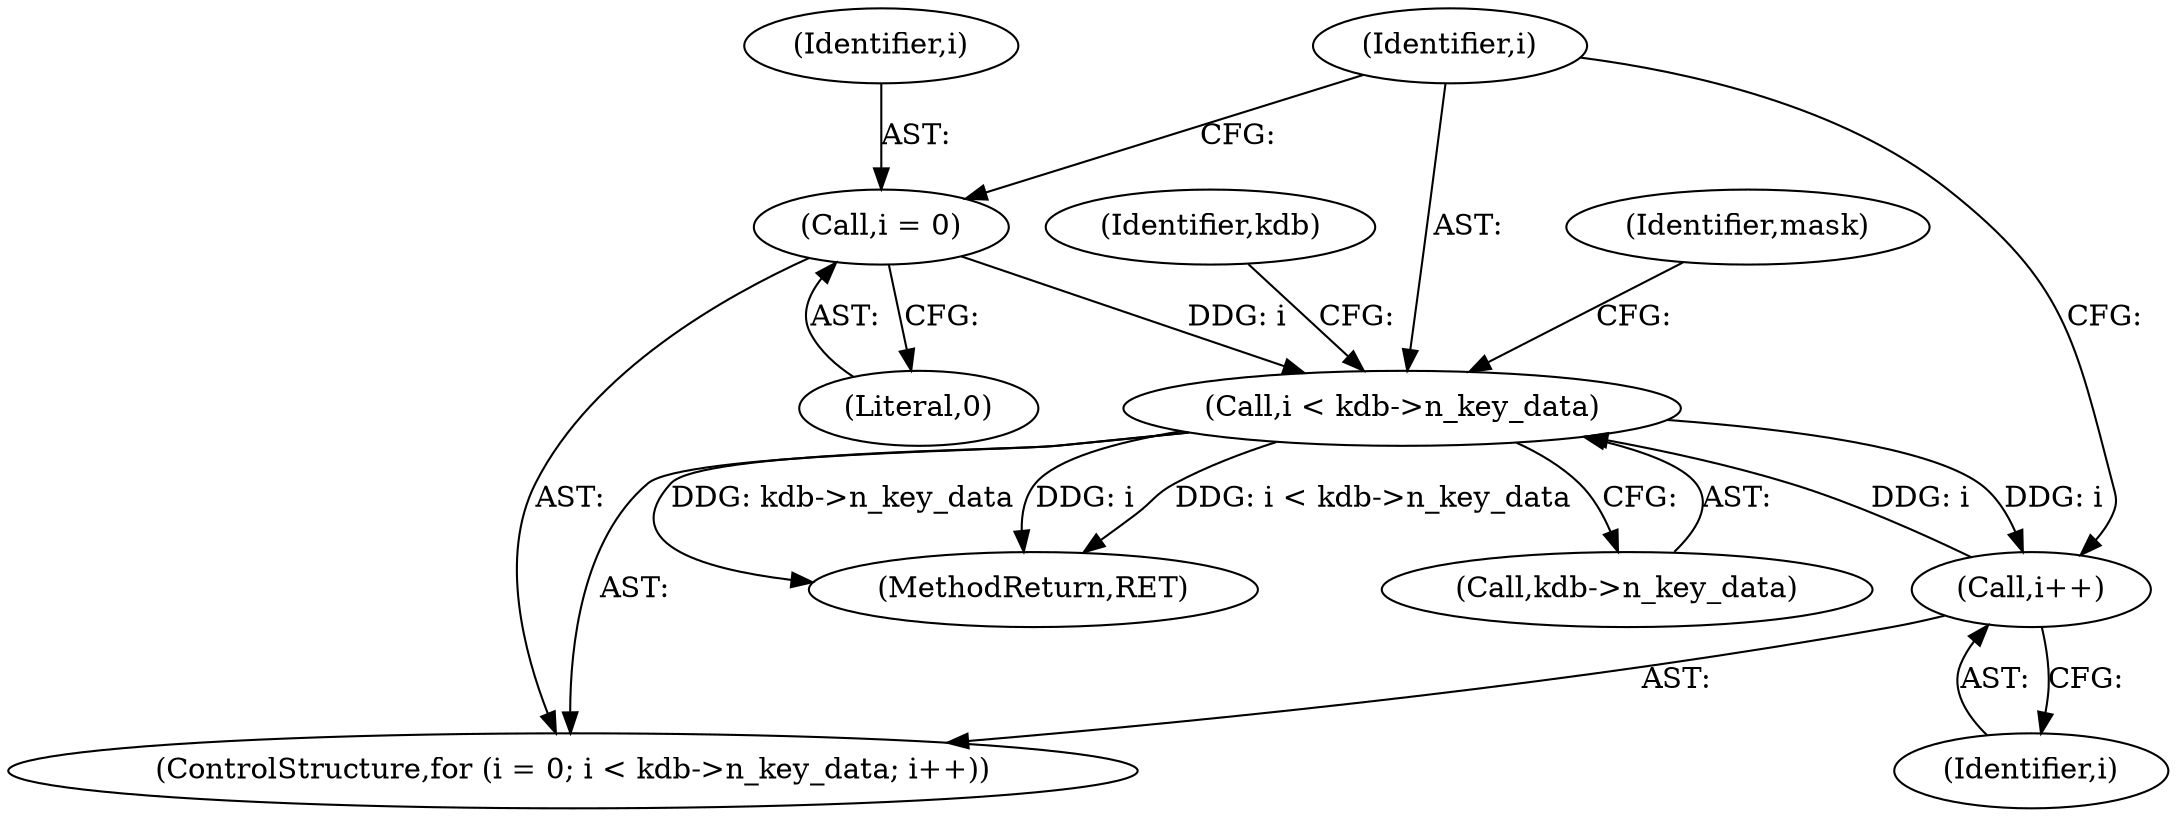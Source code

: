 digraph "0_krb5_b863de7fbf080b15e347a736fdda0a82d42f4f6b_0@pointer" {
"1000415" [label="(Call,i < kdb->n_key_data)"];
"1000412" [label="(Call,i = 0)"];
"1000420" [label="(Call,i++)"];
"1000415" [label="(Call,i < kdb->n_key_data)"];
"1000426" [label="(Identifier,kdb)"];
"1000416" [label="(Identifier,i)"];
"1000412" [label="(Call,i = 0)"];
"1000420" [label="(Call,i++)"];
"1000421" [label="(Identifier,i)"];
"1000555" [label="(MethodReturn,RET)"];
"1000415" [label="(Call,i < kdb->n_key_data)"];
"1000435" [label="(Identifier,mask)"];
"1000417" [label="(Call,kdb->n_key_data)"];
"1000413" [label="(Identifier,i)"];
"1000411" [label="(ControlStructure,for (i = 0; i < kdb->n_key_data; i++))"];
"1000414" [label="(Literal,0)"];
"1000415" -> "1000411"  [label="AST: "];
"1000415" -> "1000417"  [label="CFG: "];
"1000416" -> "1000415"  [label="AST: "];
"1000417" -> "1000415"  [label="AST: "];
"1000426" -> "1000415"  [label="CFG: "];
"1000435" -> "1000415"  [label="CFG: "];
"1000415" -> "1000555"  [label="DDG: i"];
"1000415" -> "1000555"  [label="DDG: i < kdb->n_key_data"];
"1000415" -> "1000555"  [label="DDG: kdb->n_key_data"];
"1000412" -> "1000415"  [label="DDG: i"];
"1000420" -> "1000415"  [label="DDG: i"];
"1000415" -> "1000420"  [label="DDG: i"];
"1000412" -> "1000411"  [label="AST: "];
"1000412" -> "1000414"  [label="CFG: "];
"1000413" -> "1000412"  [label="AST: "];
"1000414" -> "1000412"  [label="AST: "];
"1000416" -> "1000412"  [label="CFG: "];
"1000420" -> "1000411"  [label="AST: "];
"1000420" -> "1000421"  [label="CFG: "];
"1000421" -> "1000420"  [label="AST: "];
"1000416" -> "1000420"  [label="CFG: "];
}
